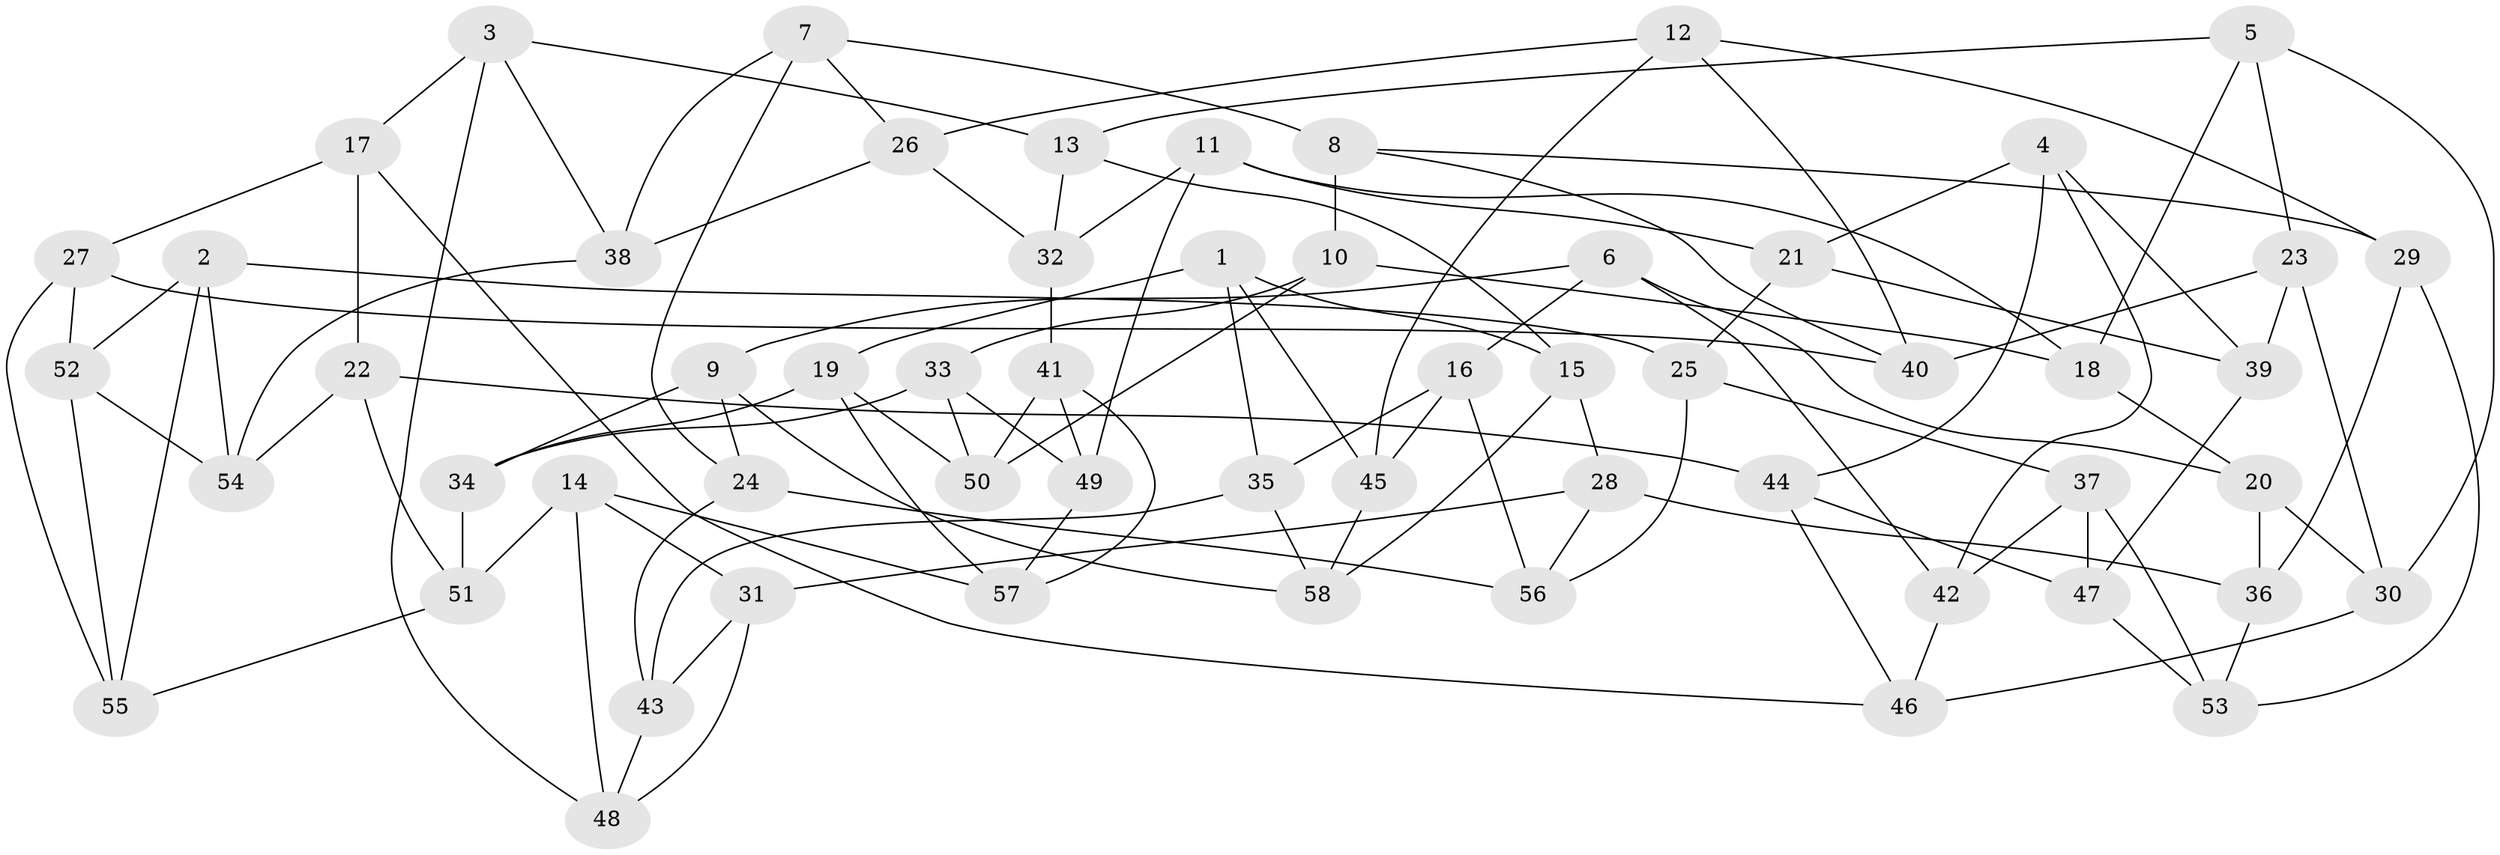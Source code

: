 // Generated by graph-tools (version 1.1) at 2025/56/03/09/25 04:56:23]
// undirected, 58 vertices, 116 edges
graph export_dot {
graph [start="1"]
  node [color=gray90,style=filled];
  1;
  2;
  3;
  4;
  5;
  6;
  7;
  8;
  9;
  10;
  11;
  12;
  13;
  14;
  15;
  16;
  17;
  18;
  19;
  20;
  21;
  22;
  23;
  24;
  25;
  26;
  27;
  28;
  29;
  30;
  31;
  32;
  33;
  34;
  35;
  36;
  37;
  38;
  39;
  40;
  41;
  42;
  43;
  44;
  45;
  46;
  47;
  48;
  49;
  50;
  51;
  52;
  53;
  54;
  55;
  56;
  57;
  58;
  1 -- 19;
  1 -- 35;
  1 -- 15;
  1 -- 45;
  2 -- 52;
  2 -- 55;
  2 -- 25;
  2 -- 54;
  3 -- 48;
  3 -- 38;
  3 -- 17;
  3 -- 13;
  4 -- 42;
  4 -- 21;
  4 -- 44;
  4 -- 39;
  5 -- 30;
  5 -- 18;
  5 -- 23;
  5 -- 13;
  6 -- 9;
  6 -- 20;
  6 -- 16;
  6 -- 42;
  7 -- 8;
  7 -- 24;
  7 -- 38;
  7 -- 26;
  8 -- 29;
  8 -- 40;
  8 -- 10;
  9 -- 58;
  9 -- 24;
  9 -- 34;
  10 -- 18;
  10 -- 50;
  10 -- 33;
  11 -- 18;
  11 -- 32;
  11 -- 49;
  11 -- 21;
  12 -- 45;
  12 -- 40;
  12 -- 29;
  12 -- 26;
  13 -- 15;
  13 -- 32;
  14 -- 51;
  14 -- 31;
  14 -- 48;
  14 -- 57;
  15 -- 28;
  15 -- 58;
  16 -- 45;
  16 -- 56;
  16 -- 35;
  17 -- 46;
  17 -- 22;
  17 -- 27;
  18 -- 20;
  19 -- 50;
  19 -- 34;
  19 -- 57;
  20 -- 30;
  20 -- 36;
  21 -- 25;
  21 -- 39;
  22 -- 44;
  22 -- 54;
  22 -- 51;
  23 -- 40;
  23 -- 30;
  23 -- 39;
  24 -- 56;
  24 -- 43;
  25 -- 56;
  25 -- 37;
  26 -- 38;
  26 -- 32;
  27 -- 52;
  27 -- 55;
  27 -- 40;
  28 -- 56;
  28 -- 31;
  28 -- 36;
  29 -- 53;
  29 -- 36;
  30 -- 46;
  31 -- 43;
  31 -- 48;
  32 -- 41;
  33 -- 49;
  33 -- 34;
  33 -- 50;
  34 -- 51;
  35 -- 43;
  35 -- 58;
  36 -- 53;
  37 -- 47;
  37 -- 42;
  37 -- 53;
  38 -- 54;
  39 -- 47;
  41 -- 57;
  41 -- 49;
  41 -- 50;
  42 -- 46;
  43 -- 48;
  44 -- 47;
  44 -- 46;
  45 -- 58;
  47 -- 53;
  49 -- 57;
  51 -- 55;
  52 -- 55;
  52 -- 54;
}
